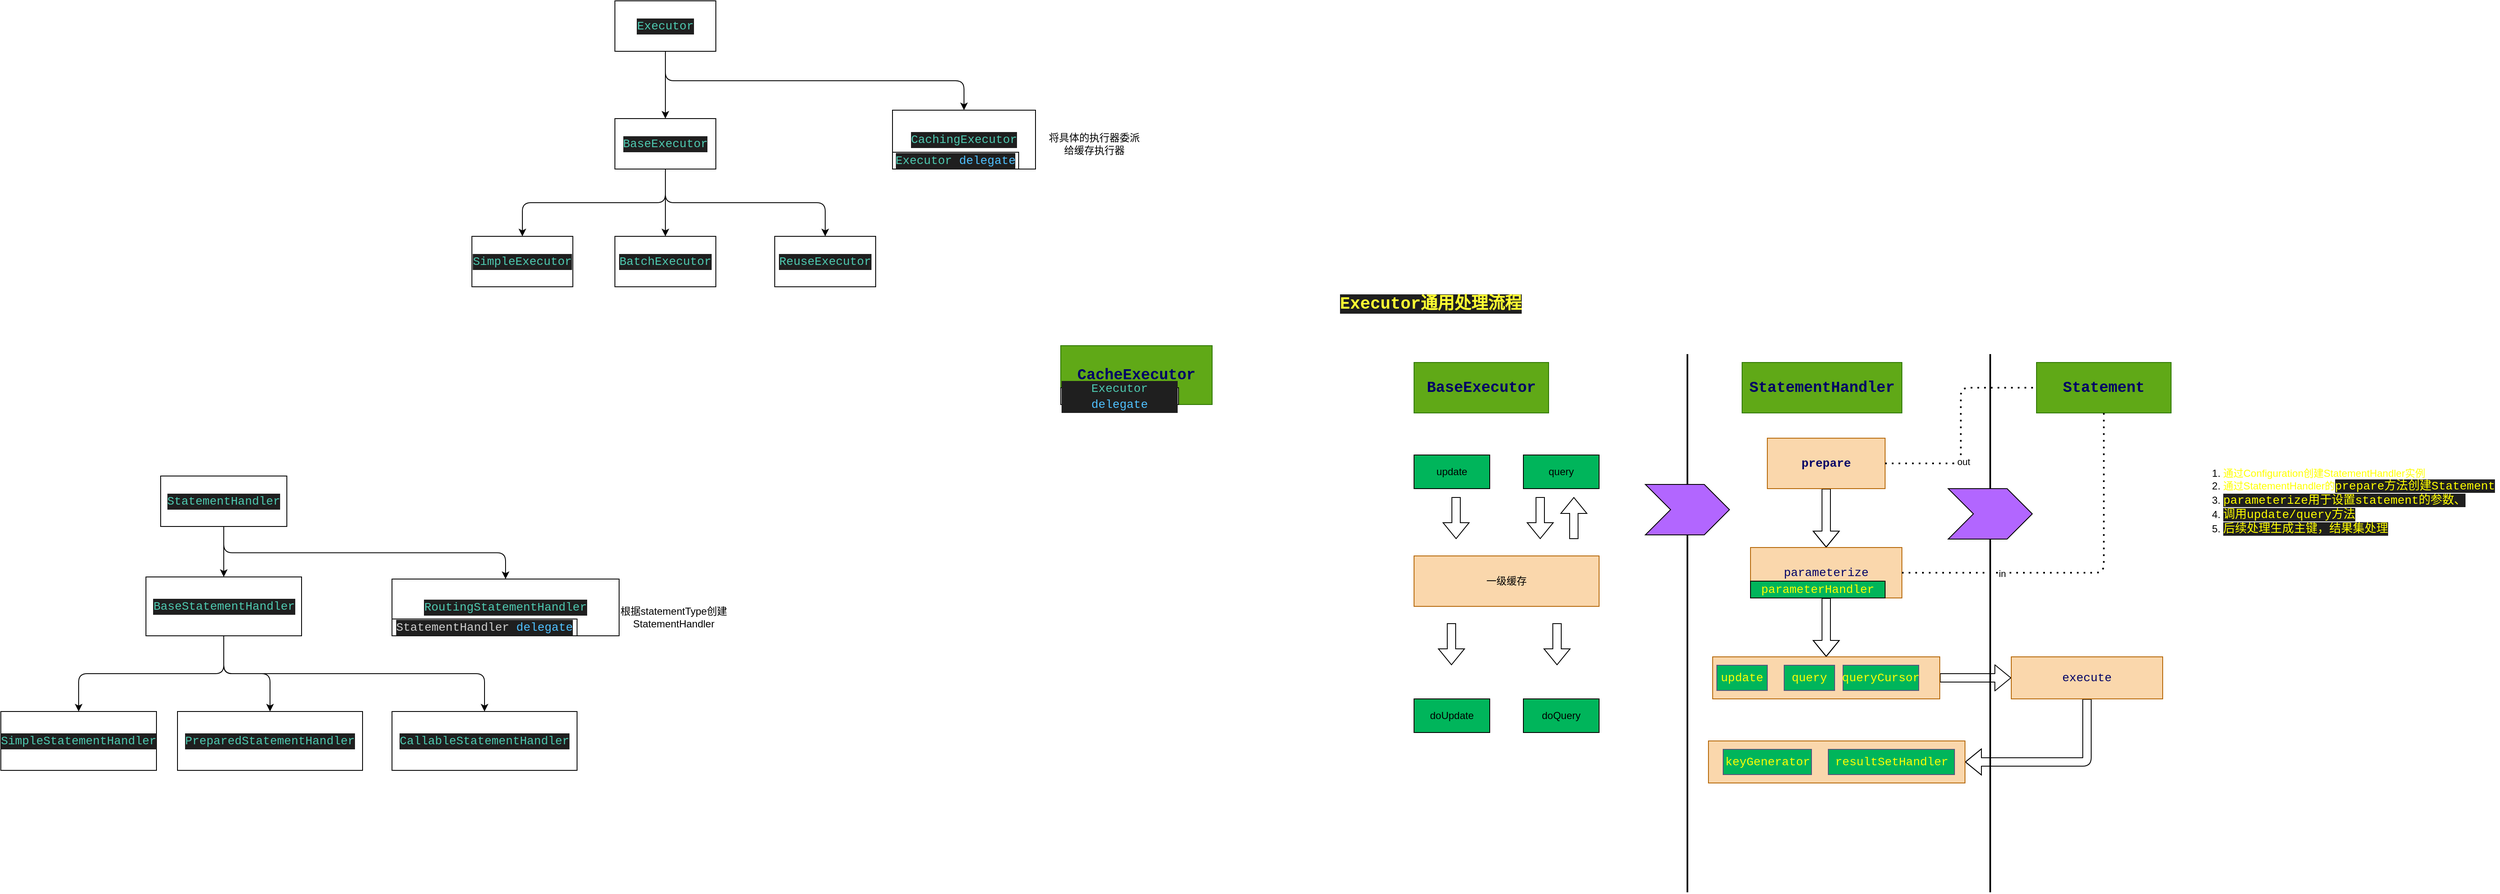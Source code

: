 <mxfile>
    <diagram id="TtLMgkYx_V9LijqGbzxA" name="Executor">
        <mxGraphModel dx="3267" dy="916" grid="1" gridSize="10" guides="1" tooltips="1" connect="1" arrows="1" fold="1" page="1" pageScale="1" pageWidth="850" pageHeight="1100" math="0" shadow="0">
            <root>
                <mxCell id="0"/>
                <mxCell id="1" parent="0"/>
                <mxCell id="6" value="" style="edgeStyle=none;html=1;" parent="1" source="4" target="5" edge="1">
                    <mxGeometry relative="1" as="geometry"/>
                </mxCell>
                <mxCell id="15" value="" style="edgeStyle=elbowEdgeStyle;elbow=vertical;html=1;" parent="1" source="4" target="14" edge="1">
                    <mxGeometry relative="1" as="geometry"/>
                </mxCell>
                <mxCell id="4" value="&lt;div style=&quot;color: rgb(204, 204, 204); background-color: rgb(31, 31, 31); font-family: Consolas, &amp;quot;Courier New&amp;quot;, monospace; font-size: 14px; line-height: 19px;&quot;&gt;&lt;span style=&quot;color: #4ec9b0;&quot;&gt;Executor&lt;/span&gt;&lt;/div&gt;" style="rounded=0;whiteSpace=wrap;html=1;" parent="1" vertex="1">
                    <mxGeometry x="-400" y="290" width="120" height="60" as="geometry"/>
                </mxCell>
                <mxCell id="8" value="" style="edgeStyle=elbowEdgeStyle;html=1;elbow=vertical;" parent="1" source="5" target="7" edge="1">
                    <mxGeometry relative="1" as="geometry"/>
                </mxCell>
                <mxCell id="12" style="edgeStyle=elbowEdgeStyle;elbow=vertical;html=1;exitX=0.5;exitY=1;exitDx=0;exitDy=0;" parent="1" source="5" target="9" edge="1">
                    <mxGeometry relative="1" as="geometry"/>
                </mxCell>
                <mxCell id="13" style="edgeStyle=elbowEdgeStyle;elbow=vertical;html=1;exitX=0.5;exitY=1;exitDx=0;exitDy=0;entryX=0.5;entryY=0;entryDx=0;entryDy=0;" parent="1" source="5" target="10" edge="1">
                    <mxGeometry relative="1" as="geometry"/>
                </mxCell>
                <mxCell id="5" value="&lt;div style=&quot;color: rgb(204, 204, 204); background-color: rgb(31, 31, 31); font-family: Consolas, &amp;quot;Courier New&amp;quot;, monospace; font-size: 14px; line-height: 19px;&quot;&gt;&lt;span style=&quot;color: #4ec9b0;&quot;&gt;BaseExecutor&lt;/span&gt;&lt;/div&gt;" style="whiteSpace=wrap;html=1;rounded=0;" parent="1" vertex="1">
                    <mxGeometry x="-400" y="430" width="120" height="60" as="geometry"/>
                </mxCell>
                <mxCell id="7" value="&lt;div style=&quot;color: rgb(204, 204, 204); background-color: rgb(31, 31, 31); font-family: Consolas, &amp;quot;Courier New&amp;quot;, monospace; font-size: 14px; line-height: 19px;&quot;&gt;&lt;div style=&quot;line-height: 19px;&quot;&gt;&lt;span style=&quot;color: #4ec9b0;&quot;&gt;SimpleExecutor&lt;/span&gt;&lt;/div&gt;&lt;/div&gt;" style="whiteSpace=wrap;html=1;rounded=0;" parent="1" vertex="1">
                    <mxGeometry x="-570" y="570" width="120" height="60" as="geometry"/>
                </mxCell>
                <mxCell id="9" value="&lt;div style=&quot;color: rgb(204, 204, 204); background-color: rgb(31, 31, 31); font-family: Consolas, &amp;quot;Courier New&amp;quot;, monospace; font-size: 14px; line-height: 19px;&quot;&gt;&lt;div style=&quot;line-height: 19px;&quot;&gt;&lt;div style=&quot;line-height: 19px;&quot;&gt;&lt;span style=&quot;color: #4ec9b0;&quot;&gt;BatchExecutor&lt;/span&gt;&lt;/div&gt;&lt;/div&gt;&lt;/div&gt;" style="whiteSpace=wrap;html=1;rounded=0;" parent="1" vertex="1">
                    <mxGeometry x="-400" y="570" width="120" height="60" as="geometry"/>
                </mxCell>
                <mxCell id="10" value="&lt;div style=&quot;color: rgb(204, 204, 204); background-color: rgb(31, 31, 31); font-family: Consolas, &amp;quot;Courier New&amp;quot;, monospace; font-size: 14px; line-height: 19px;&quot;&gt;&lt;div style=&quot;line-height: 19px;&quot;&gt;&lt;div style=&quot;line-height: 19px;&quot;&gt;&lt;span style=&quot;color: #4ec9b0;&quot;&gt;ReuseExecutor&lt;/span&gt;&lt;/div&gt;&lt;/div&gt;&lt;/div&gt;" style="whiteSpace=wrap;html=1;rounded=0;" parent="1" vertex="1">
                    <mxGeometry x="-210" y="570" width="120" height="60" as="geometry"/>
                </mxCell>
                <mxCell id="14" value="&lt;div style=&quot;color: rgb(204, 204, 204); background-color: rgb(31, 31, 31); font-family: Consolas, &amp;quot;Courier New&amp;quot;, monospace; font-size: 14px; line-height: 19px;&quot;&gt;&lt;div style=&quot;line-height: 19px;&quot;&gt;&lt;span style=&quot;color: #4ec9b0;&quot;&gt;CachingExecutor&lt;/span&gt;&lt;/div&gt;&lt;/div&gt;" style="rounded=0;whiteSpace=wrap;html=1;" parent="1" vertex="1">
                    <mxGeometry x="-70" y="420" width="170" height="70" as="geometry"/>
                </mxCell>
                <mxCell id="16" value="&lt;div style=&quot;color: rgb(204, 204, 204); background-color: rgb(31, 31, 31); font-family: Consolas, &amp;quot;Courier New&amp;quot;, monospace; font-size: 14px; line-height: 19px;&quot;&gt;&lt;span style=&quot;color: #4ec9b0;&quot;&gt;Executor&lt;/span&gt; &lt;span style=&quot;color: #4fc1ff;&quot;&gt;delegate&lt;/span&gt;&lt;/div&gt;" style="rounded=0;whiteSpace=wrap;html=1;" parent="1" vertex="1">
                    <mxGeometry x="-70" y="470" width="150" height="20" as="geometry"/>
                </mxCell>
                <mxCell id="17" value="将具体的执行器委派给缓存执行器" style="text;html=1;strokeColor=none;fillColor=none;align=center;verticalAlign=middle;whiteSpace=wrap;rounded=0;" parent="1" vertex="1">
                    <mxGeometry x="110" y="450" width="120" height="20" as="geometry"/>
                </mxCell>
                <mxCell id="33" value="" style="edgeStyle=orthogonalEdgeStyle;html=1;" parent="1" source="18" target="32" edge="1">
                    <mxGeometry relative="1" as="geometry"/>
                </mxCell>
                <mxCell id="35" style="edgeStyle=orthogonalEdgeStyle;html=1;exitX=0.5;exitY=1;exitDx=0;exitDy=0;entryX=0.5;entryY=0;entryDx=0;entryDy=0;" parent="1" source="18" target="34" edge="1">
                    <mxGeometry relative="1" as="geometry"/>
                </mxCell>
                <mxCell id="18" value="&lt;div style=&quot;color: rgb(204, 204, 204); background-color: rgb(31, 31, 31); font-family: Consolas, &amp;quot;Courier New&amp;quot;, monospace; font-size: 14px; line-height: 19px;&quot;&gt;&lt;span style=&quot;color: #4ec9b0;&quot;&gt;StatementHandler&lt;/span&gt;&lt;/div&gt;" style="rounded=0;whiteSpace=wrap;html=1;" parent="1" vertex="1">
                    <mxGeometry x="-940" y="855" width="150" height="60" as="geometry"/>
                </mxCell>
                <mxCell id="37" value="" style="edgeStyle=orthogonalEdgeStyle;html=1;" parent="1" source="32" target="36" edge="1">
                    <mxGeometry relative="1" as="geometry"/>
                </mxCell>
                <mxCell id="39" style="edgeStyle=orthogonalEdgeStyle;html=1;exitX=0.5;exitY=1;exitDx=0;exitDy=0;entryX=0.5;entryY=0;entryDx=0;entryDy=0;" parent="1" source="32" target="38" edge="1">
                    <mxGeometry relative="1" as="geometry"/>
                </mxCell>
                <mxCell id="41" style="edgeStyle=orthogonalEdgeStyle;html=1;exitX=0.5;exitY=1;exitDx=0;exitDy=0;" parent="1" source="32" target="40" edge="1">
                    <mxGeometry relative="1" as="geometry"/>
                </mxCell>
                <mxCell id="32" value="&lt;div style=&quot;color: rgb(204, 204, 204); background-color: rgb(31, 31, 31); font-family: Consolas, &amp;quot;Courier New&amp;quot;, monospace; font-size: 14px; line-height: 19px;&quot;&gt;&lt;span style=&quot;color: #4ec9b0;&quot;&gt;BaseStatementHandler&lt;/span&gt;&lt;/div&gt;" style="rounded=0;whiteSpace=wrap;html=1;" parent="1" vertex="1">
                    <mxGeometry x="-957.5" y="975" width="185" height="70" as="geometry"/>
                </mxCell>
                <mxCell id="34" value="&lt;div style=&quot;color: rgb(204, 204, 204); background-color: rgb(31, 31, 31); font-family: Consolas, &amp;quot;Courier New&amp;quot;, monospace; font-size: 14px; line-height: 19px;&quot;&gt;&lt;span style=&quot;color: #4ec9b0;&quot;&gt;RoutingStatementHandler&lt;/span&gt;&lt;/div&gt;" style="rounded=0;whiteSpace=wrap;html=1;" parent="1" vertex="1">
                    <mxGeometry x="-665" y="977.5" width="270" height="67.5" as="geometry"/>
                </mxCell>
                <mxCell id="36" value="&lt;div style=&quot;color: rgb(204, 204, 204); background-color: rgb(31, 31, 31); font-family: Consolas, &amp;quot;Courier New&amp;quot;, monospace; font-size: 14px; line-height: 19px;&quot;&gt;&lt;div style=&quot;line-height: 19px;&quot;&gt;&lt;span style=&quot;color: #4ec9b0;&quot;&gt;SimpleStatementHandler&lt;/span&gt;&lt;/div&gt;&lt;/div&gt;" style="rounded=0;whiteSpace=wrap;html=1;" parent="1" vertex="1">
                    <mxGeometry x="-1130" y="1135" width="185" height="70" as="geometry"/>
                </mxCell>
                <mxCell id="38" value="&lt;div style=&quot;color: rgb(204, 204, 204); background-color: rgb(31, 31, 31); font-family: Consolas, &amp;quot;Courier New&amp;quot;, monospace; font-size: 14px; line-height: 19px;&quot;&gt;&lt;span style=&quot;color: #4ec9b0;&quot;&gt;PreparedStatementHandler&lt;/span&gt;&lt;/div&gt;" style="rounded=0;whiteSpace=wrap;html=1;" parent="1" vertex="1">
                    <mxGeometry x="-920" y="1135" width="220" height="70" as="geometry"/>
                </mxCell>
                <mxCell id="40" value="&lt;div style=&quot;color: rgb(204, 204, 204); background-color: rgb(31, 31, 31); font-family: Consolas, &amp;quot;Courier New&amp;quot;, monospace; font-size: 14px; line-height: 19px;&quot;&gt;&lt;div style=&quot;line-height: 19px;&quot;&gt;&lt;span style=&quot;color: #4ec9b0;&quot;&gt;CallableStatementHandler&lt;/span&gt;&lt;/div&gt;&lt;/div&gt;" style="rounded=0;whiteSpace=wrap;html=1;" parent="1" vertex="1">
                    <mxGeometry x="-665" y="1135" width="220" height="70" as="geometry"/>
                </mxCell>
                <mxCell id="45" value="&lt;div style=&quot;color: rgb(204, 204, 204); background-color: rgb(31, 31, 31); font-family: Consolas, &amp;quot;Courier New&amp;quot;, monospace; font-weight: normal; font-size: 14px; line-height: 19px;&quot;&gt;&lt;br&gt;&lt;/div&gt;" style="text;whiteSpace=wrap;html=1;" parent="1" vertex="1">
                    <mxGeometry x="460" y="650" width="120" height="40" as="geometry"/>
                </mxCell>
                <mxCell id="86" value="&lt;span style=&quot;font-family: Consolas, &amp;quot;Courier New&amp;quot;, monospace; font-size: 20px; font-style: normal; font-variant-ligatures: normal; font-variant-caps: normal; letter-spacing: normal; orphans: 2; text-align: center; text-indent: 0px; text-transform: none; widows: 2; word-spacing: 0px; -webkit-text-stroke-width: 0px; background-color: rgb(31, 31, 31); text-decoration-thickness: initial; text-decoration-style: initial; text-decoration-color: initial; float: none; display: inline !important;&quot;&gt;&lt;b style=&quot;font-size: 20px;&quot;&gt;Executor通用处理流程&lt;br style=&quot;font-size: 20px;&quot;&gt;&lt;/b&gt;&lt;/span&gt;" style="text;whiteSpace=wrap;html=1;fontSize=20;fontColor=#FFFF33;" parent="1" vertex="1">
                    <mxGeometry x="460" y="630" width="400" height="40" as="geometry"/>
                </mxCell>
                <mxCell id="115" value="" style="edgeStyle=elbowEdgeStyle;shape=flexArrow;elbow=vertical;html=1;" parent="1" source="98" target="105" edge="1">
                    <mxGeometry relative="1" as="geometry"/>
                </mxCell>
                <mxCell id="98" value="&lt;span style=&quot;font-family: Consolas, &amp;quot;Courier New&amp;quot;, monospace; font-size: 14px; text-align: left;&quot;&gt;&lt;font color=&quot;#000066&quot;&gt;prepare&lt;/font&gt;&lt;/span&gt;" style="rounded=0;whiteSpace=wrap;html=1;fillColor=#fad7ac;strokeColor=#b46504;fontStyle=1" parent="1" vertex="1">
                    <mxGeometry x="970" y="810" width="140" height="60" as="geometry"/>
                </mxCell>
                <mxCell id="103" value="&lt;div style=&quot;font-family: Consolas, &amp;quot;Courier New&amp;quot;, monospace; font-size: 18px; line-height: 19px;&quot;&gt;&lt;font style=&quot;font-size: 18px;&quot; color=&quot;#000066&quot;&gt;Statement&lt;/font&gt;&lt;/div&gt;" style="rounded=0;whiteSpace=wrap;html=1;fillColor=#60a917;strokeColor=#2D7600;fontStyle=1;fontColor=#ffffff;fontSize=18;" parent="1" vertex="1">
                    <mxGeometry x="1290" y="720" width="160" height="60" as="geometry"/>
                </mxCell>
                <mxCell id="109" value="" style="edgeStyle=elbowEdgeStyle;shape=flexArrow;elbow=vertical;html=1;fontColor=#FFFF00;" parent="1" source="105" target="108" edge="1">
                    <mxGeometry relative="1" as="geometry"/>
                </mxCell>
                <mxCell id="105" value="&lt;span style=&quot;font-family: Consolas, &amp;quot;Courier New&amp;quot;, monospace; font-size: 14px; text-align: left;&quot;&gt;&lt;font style=&quot;&quot; color=&quot;#000066&quot;&gt;parameterize&lt;/font&gt;&lt;/span&gt;" style="rounded=0;whiteSpace=wrap;html=1;fillColor=#fad7ac;strokeColor=#b46504;" parent="1" vertex="1">
                    <mxGeometry x="950" y="940" width="180" height="60" as="geometry"/>
                </mxCell>
                <mxCell id="134" value="" style="edgeStyle=orthogonalEdgeStyle;html=1;elbow=vertical;shape=flexArrow;" parent="1" source="108" target="132" edge="1">
                    <mxGeometry relative="1" as="geometry"/>
                </mxCell>
                <mxCell id="108" value="" style="whiteSpace=wrap;html=1;rounded=0;fillColor=#fad7ac;strokeColor=#b46504;fontColor=#FFFF00;" parent="1" vertex="1">
                    <mxGeometry x="905" y="1070" width="270" height="50" as="geometry"/>
                </mxCell>
                <mxCell id="111" value="&lt;span style=&quot;font-family: Consolas, &amp;quot;Courier New&amp;quot;, monospace; font-size: 14px; text-align: left;&quot;&gt;&lt;font&gt;update&lt;/font&gt;&lt;/span&gt;" style="rounded=0;whiteSpace=wrap;html=1;fillColor=#00B55B;strokeColor=#56517e;fontColor=#FFFF00;" parent="1" vertex="1">
                    <mxGeometry x="910" y="1080" width="60" height="30" as="geometry"/>
                </mxCell>
                <mxCell id="112" value="&lt;span style=&quot;font-family: Consolas, &amp;quot;Courier New&amp;quot;, monospace; font-size: 14px; text-align: left;&quot;&gt;&lt;font&gt;query&lt;/font&gt;&lt;/span&gt;" style="rounded=0;whiteSpace=wrap;html=1;fillColor=#00B55B;strokeColor=#56517e;fontColor=#FFFF00;" parent="1" vertex="1">
                    <mxGeometry x="990" y="1080" width="60" height="30" as="geometry"/>
                </mxCell>
                <mxCell id="113" value="&lt;span style=&quot;font-family: Consolas, &amp;quot;Courier New&amp;quot;, monospace; font-size: 14px; text-align: left;&quot;&gt;&lt;font&gt;queryCursor&lt;/font&gt;&lt;/span&gt;" style="rounded=0;whiteSpace=wrap;html=1;fillColor=#00B55B;strokeColor=#56517e;fontColor=#FFFF00;" parent="1" vertex="1">
                    <mxGeometry x="1060" y="1080" width="90" height="30" as="geometry"/>
                </mxCell>
                <mxCell id="123" value="" style="endArrow=none;dashed=1;html=1;dashPattern=1 3;strokeWidth=2;elbow=vertical;entryX=0;entryY=0.5;entryDx=0;entryDy=0;edgeStyle=orthogonalEdgeStyle;" parent="1" source="98" target="103" edge="1">
                    <mxGeometry width="50" height="50" relative="1" as="geometry">
                        <mxPoint x="1100" y="890" as="sourcePoint"/>
                        <mxPoint x="1170.711" y="840" as="targetPoint"/>
                    </mxGeometry>
                </mxCell>
                <mxCell id="126" value="out" style="edgeLabel;html=1;align=center;verticalAlign=middle;resizable=0;points=[];" parent="123" vertex="1" connectable="0">
                    <mxGeometry x="-0.32" y="-3" relative="1" as="geometry">
                        <mxPoint as="offset"/>
                    </mxGeometry>
                </mxCell>
                <mxCell id="124" value="" style="endArrow=none;dashed=1;html=1;dashPattern=1 3;strokeWidth=2;elbow=vertical;entryX=0.5;entryY=1;entryDx=0;entryDy=0;edgeStyle=orthogonalEdgeStyle;" parent="1" source="105" target="103" edge="1">
                    <mxGeometry width="50" height="50" relative="1" as="geometry">
                        <mxPoint x="1100" y="1010" as="sourcePoint"/>
                        <mxPoint x="1170.711" y="960" as="targetPoint"/>
                    </mxGeometry>
                </mxCell>
                <mxCell id="127" value="in" style="edgeLabel;html=1;align=center;verticalAlign=middle;resizable=0;points=[];" parent="124" vertex="1" connectable="0">
                    <mxGeometry x="-0.448" y="-1" relative="1" as="geometry">
                        <mxPoint as="offset"/>
                    </mxGeometry>
                </mxCell>
                <mxCell id="130" value="&lt;ol&gt;&lt;li&gt;&lt;font color=&quot;#ffff00&quot;&gt;通过Configuration创建StatementHandler实例&lt;/font&gt;&lt;/li&gt;&lt;li&gt;&lt;font color=&quot;#ffff00&quot;&gt;通过StatementHandler的&lt;span style=&quot;font-family: Consolas, &amp;quot;Courier New&amp;quot;, monospace; font-size: 14px; background-color: rgb(31, 31, 31);&quot;&gt;prepare方法创建&lt;/span&gt;&lt;span style=&quot;font-family: Consolas, &amp;quot;Courier New&amp;quot;, monospace; font-size: 14px; text-align: center; background-color: rgb(31, 31, 31);&quot;&gt;Statement&lt;/span&gt;&lt;/font&gt;&lt;/li&gt;&lt;li&gt;&lt;font color=&quot;#ffff00&quot;&gt;&lt;span style=&quot;font-family: Consolas, &amp;quot;Courier New&amp;quot;, monospace; font-size: 14px; background-color: rgb(31, 31, 31);&quot;&gt;parameterize用于设置statement的参数、&lt;/span&gt;&lt;br&gt;&lt;/font&gt;&lt;/li&gt;&lt;li&gt;&lt;span style=&quot;font-family: Consolas, &amp;quot;Courier New&amp;quot;, monospace; font-size: 14px; background-color: rgb(31, 31, 31);&quot;&gt;&lt;font color=&quot;#ffff00&quot;&gt;调用update/query方法&lt;/font&gt;&lt;/span&gt;&lt;/li&gt;&lt;li&gt;&lt;span style=&quot;font-family: Consolas, &amp;quot;Courier New&amp;quot;, monospace; font-size: 14px; background-color: rgb(31, 31, 31);&quot;&gt;&lt;font color=&quot;#ffff00&quot;&gt;后续处理生成主键，结果集处理&lt;/font&gt;&lt;/span&gt;&lt;/li&gt;&lt;/ol&gt;" style="text;strokeColor=none;fillColor=none;html=1;whiteSpace=wrap;verticalAlign=middle;overflow=hidden;" parent="1" vertex="1">
                    <mxGeometry x="1470" y="810" width="370" height="150" as="geometry"/>
                </mxCell>
                <mxCell id="131" value="&lt;div style=&quot;font-family: Consolas, &amp;quot;Courier New&amp;quot;, monospace; font-size: 14px; line-height: 19px;&quot;&gt;&lt;font&gt;parameterHandler&lt;/font&gt;&lt;/div&gt;" style="rounded=0;whiteSpace=wrap;html=1;fillColor=#00B55B;fontColor=#FFFF00;" parent="1" vertex="1">
                    <mxGeometry x="950" y="980" width="160" height="20" as="geometry"/>
                </mxCell>
                <mxCell id="143" style="edgeStyle=orthogonalEdgeStyle;shape=flexArrow;html=1;entryX=1;entryY=0.5;entryDx=0;entryDy=0;elbow=vertical;" parent="1" source="132" target="140" edge="1">
                    <mxGeometry relative="1" as="geometry">
                        <Array as="points">
                            <mxPoint x="1350" y="1195"/>
                        </Array>
                    </mxGeometry>
                </mxCell>
                <mxCell id="132" value="&lt;div style=&quot;font-family: Consolas, &amp;quot;Courier New&amp;quot;, monospace; font-size: 14px; line-height: 19px;&quot;&gt;&lt;div style=&quot;line-height: 19px;&quot;&gt;&lt;font color=&quot;#000066&quot;&gt;execute&lt;/font&gt;&lt;/div&gt;&lt;/div&gt;" style="whiteSpace=wrap;html=1;fillColor=#fad7ac;strokeColor=#b46504;rounded=0;" parent="1" vertex="1">
                    <mxGeometry x="1260" y="1070" width="180" height="50" as="geometry"/>
                </mxCell>
                <mxCell id="140" value="" style="whiteSpace=wrap;html=1;rounded=0;fillColor=#fad7ac;strokeColor=#b46504;fontColor=#FFFF00;" parent="1" vertex="1">
                    <mxGeometry x="900" y="1170" width="305" height="50" as="geometry"/>
                </mxCell>
                <mxCell id="141" value="&lt;div style=&quot;font-family: Consolas, &amp;quot;Courier New&amp;quot;, monospace; font-size: 14px; line-height: 19px;&quot;&gt;&lt;font&gt;keyGenerator&lt;/font&gt;&lt;/div&gt;" style="rounded=0;whiteSpace=wrap;html=1;fillColor=#00B55B;strokeColor=#56517e;fontColor=#FFFF00;" parent="1" vertex="1">
                    <mxGeometry x="917.5" y="1180" width="105" height="30" as="geometry"/>
                </mxCell>
                <mxCell id="142" value="&lt;div style=&quot;font-family: Consolas, &amp;quot;Courier New&amp;quot;, monospace; font-size: 14px; line-height: 19px;&quot;&gt;&lt;font&gt;resultSetHandler&lt;/font&gt;&lt;/div&gt;" style="rounded=0;whiteSpace=wrap;html=1;fillColor=#00B55B;strokeColor=#56517e;fontColor=#FFFF00;" parent="1" vertex="1">
                    <mxGeometry x="1042.5" y="1180" width="150" height="30" as="geometry"/>
                </mxCell>
                <mxCell id="145" value="&lt;span style=&quot;font-family: Consolas, &amp;quot;Courier New&amp;quot;, monospace; font-size: 18px;&quot;&gt;&lt;font color=&quot;#000066&quot; style=&quot;font-size: 18px;&quot;&gt;StatementHandler&lt;/font&gt;&lt;/span&gt;" style="rounded=0;whiteSpace=wrap;html=1;fillColor=#60a917;strokeColor=#2D7600;fontStyle=1;fontColor=#ffffff;fontSize=18;" parent="1" vertex="1">
                    <mxGeometry x="940" y="720" width="190" height="60" as="geometry"/>
                </mxCell>
                <mxCell id="148" value="" style="line;strokeWidth=2;direction=south;html=1;fontColor=#FFFF00;" parent="1" vertex="1">
                    <mxGeometry x="1230" y="710" width="10" height="640" as="geometry"/>
                </mxCell>
                <mxCell id="149" value="" style="line;strokeWidth=2;direction=south;html=1;fontColor=#FFFF00;" parent="1" vertex="1">
                    <mxGeometry x="870" y="710" width="10" height="640" as="geometry"/>
                </mxCell>
                <mxCell id="155" value="&lt;div style=&quot;font-family: Consolas, &amp;quot;Courier New&amp;quot;, monospace; font-size: 18px; line-height: 19px;&quot;&gt;&lt;span style=&quot;font-size: 18px;&quot;&gt;&lt;font color=&quot;#000066&quot; style=&quot;font-size: 18px;&quot;&gt;BaseExecutor&lt;/font&gt;&lt;/span&gt;&lt;/div&gt;" style="rounded=0;whiteSpace=wrap;html=1;labelBackgroundColor=none;fontSize=18;fillColor=#60a917;fontStyle=1;strokeColor=#2D7600;fontColor=#ffffff;" parent="1" vertex="1">
                    <mxGeometry x="550" y="720" width="160" height="60" as="geometry"/>
                </mxCell>
                <mxCell id="s6zIgeNnh7ZIFtoba_4f-182" value="" style="html=1;shadow=0;dashed=0;align=center;verticalAlign=middle;shape=mxgraph.arrows2.arrow;dy=0;dx=30;notch=30;fillColor=#B266FF;" parent="1" vertex="1">
                    <mxGeometry x="825" y="865" width="100" height="60" as="geometry"/>
                </mxCell>
                <mxCell id="s6zIgeNnh7ZIFtoba_4f-183" value="" style="html=1;shadow=0;dashed=0;align=center;verticalAlign=middle;shape=mxgraph.arrows2.arrow;dy=0;dx=30;notch=30;fillColor=#B266FF;" parent="1" vertex="1">
                    <mxGeometry x="1185" y="870" width="100" height="60" as="geometry"/>
                </mxCell>
                <mxCell id="-5XR4Qayg3VuytkL8jsK-166" value="根据statementType创建StatementHandler" style="text;html=1;strokeColor=none;fillColor=none;align=center;verticalAlign=middle;whiteSpace=wrap;rounded=0;" parent="1" vertex="1">
                    <mxGeometry x="-395" y="1005" width="130" height="35" as="geometry"/>
                </mxCell>
                <mxCell id="-5XR4Qayg3VuytkL8jsK-167" value="&lt;div style=&quot;color: rgb(204, 204, 204); background-color: rgb(31, 31, 31); font-family: Consolas, &amp;quot;Courier New&amp;quot;, monospace; font-size: 14px; line-height: 19px;&quot;&gt;StatementHandler &lt;span style=&quot;color: #4fc1ff;&quot;&gt;delegate&lt;/span&gt;&lt;/div&gt;" style="rounded=0;whiteSpace=wrap;html=1;" parent="1" vertex="1">
                    <mxGeometry x="-665" y="1025" width="220" height="20" as="geometry"/>
                </mxCell>
                <mxCell id="cg9tjeEFnkCw4lcrfSVM-166" value="update" style="rounded=0;whiteSpace=wrap;html=1;fillColor=#00B55B;" parent="1" vertex="1">
                    <mxGeometry x="550" y="830" width="90" height="40" as="geometry"/>
                </mxCell>
                <mxCell id="cg9tjeEFnkCw4lcrfSVM-167" value="query" style="rounded=0;whiteSpace=wrap;html=1;fillColor=#00B55B;" parent="1" vertex="1">
                    <mxGeometry x="680" y="830" width="90" height="40" as="geometry"/>
                </mxCell>
                <mxCell id="cg9tjeEFnkCw4lcrfSVM-168" value="一级缓存" style="rounded=0;whiteSpace=wrap;html=1;fillColor=#fad7ac;strokeColor=#b46504;fontColor=#000;" parent="1" vertex="1">
                    <mxGeometry x="550" y="950" width="220" height="60" as="geometry"/>
                </mxCell>
                <mxCell id="cg9tjeEFnkCw4lcrfSVM-169" value="" style="shape=flexArrow;endArrow=classic;html=1;rounded=0;" parent="1" edge="1">
                    <mxGeometry width="50" height="50" relative="1" as="geometry">
                        <mxPoint x="600" y="880" as="sourcePoint"/>
                        <mxPoint x="600" y="930" as="targetPoint"/>
                    </mxGeometry>
                </mxCell>
                <mxCell id="cg9tjeEFnkCw4lcrfSVM-171" value="" style="shape=flexArrow;endArrow=classic;html=1;rounded=0;" parent="1" edge="1">
                    <mxGeometry width="50" height="50" relative="1" as="geometry">
                        <mxPoint x="594.5" y="1030" as="sourcePoint"/>
                        <mxPoint x="594.5" y="1080" as="targetPoint"/>
                    </mxGeometry>
                </mxCell>
                <mxCell id="cg9tjeEFnkCw4lcrfSVM-172" value="" style="shape=flexArrow;endArrow=classic;html=1;rounded=0;" parent="1" edge="1">
                    <mxGeometry width="50" height="50" relative="1" as="geometry">
                        <mxPoint x="720" y="1030" as="sourcePoint"/>
                        <mxPoint x="720" y="1080" as="targetPoint"/>
                    </mxGeometry>
                </mxCell>
                <mxCell id="cg9tjeEFnkCw4lcrfSVM-173" value="doUpdate" style="rounded=0;whiteSpace=wrap;html=1;fillColor=#00B55B;" parent="1" vertex="1">
                    <mxGeometry x="550" y="1120" width="90" height="40" as="geometry"/>
                </mxCell>
                <mxCell id="cg9tjeEFnkCw4lcrfSVM-174" value="doQuery" style="rounded=0;whiteSpace=wrap;html=1;fillColor=#00B55B;" parent="1" vertex="1">
                    <mxGeometry x="680" y="1120" width="90" height="40" as="geometry"/>
                </mxCell>
                <mxCell id="cg9tjeEFnkCw4lcrfSVM-178" value="" style="shape=flexArrow;endArrow=classic;html=1;rounded=0;" parent="1" edge="1">
                    <mxGeometry width="50" height="50" relative="1" as="geometry">
                        <mxPoint x="700" y="880" as="sourcePoint"/>
                        <mxPoint x="700" y="930" as="targetPoint"/>
                    </mxGeometry>
                </mxCell>
                <mxCell id="cg9tjeEFnkCw4lcrfSVM-179" value="" style="shape=flexArrow;endArrow=classic;html=1;rounded=0;" parent="1" edge="1">
                    <mxGeometry width="50" height="50" relative="1" as="geometry">
                        <mxPoint x="740" y="930" as="sourcePoint"/>
                        <mxPoint x="740" y="880" as="targetPoint"/>
                    </mxGeometry>
                </mxCell>
                <mxCell id="cg9tjeEFnkCw4lcrfSVM-180" value="query" style="rounded=0;whiteSpace=wrap;html=1;fillColor=#00B55B;" parent="1" vertex="1">
                    <mxGeometry x="680" y="830" width="90" height="40" as="geometry"/>
                </mxCell>
                <mxCell id="cg9tjeEFnkCw4lcrfSVM-181" value="&lt;div style=&quot;font-family: Consolas, &amp;quot;Courier New&amp;quot;, monospace; font-size: 18px; line-height: 19px;&quot;&gt;&lt;span style=&quot;font-size: 18px;&quot;&gt;&lt;font color=&quot;#000066&quot; style=&quot;font-size: 18px;&quot;&gt;CacheExecutor&lt;/font&gt;&lt;/span&gt;&lt;/div&gt;" style="rounded=0;whiteSpace=wrap;html=1;labelBackgroundColor=none;fontSize=18;fillColor=#60a917;fontStyle=1;strokeColor=#2D7600;fontColor=#ffffff;" parent="1" vertex="1">
                    <mxGeometry x="130" y="700" width="180" height="70" as="geometry"/>
                </mxCell>
                <mxCell id="cg9tjeEFnkCw4lcrfSVM-182" value="&lt;div style=&quot;color: rgb(204, 204, 204); background-color: rgb(31, 31, 31); font-family: Consolas, &amp;quot;Courier New&amp;quot;, monospace; font-size: 14px; line-height: 19px;&quot;&gt;&lt;span style=&quot;color: #4ec9b0;&quot;&gt;Executor&lt;/span&gt; &lt;span style=&quot;color: #4fc1ff;&quot;&gt;delegate&lt;/span&gt;&lt;/div&gt;" style="rounded=0;whiteSpace=wrap;html=1;" parent="1" vertex="1">
                    <mxGeometry x="130" y="750" width="140" height="20" as="geometry"/>
                </mxCell>
            </root>
        </mxGraphModel>
    </diagram>
</mxfile>
